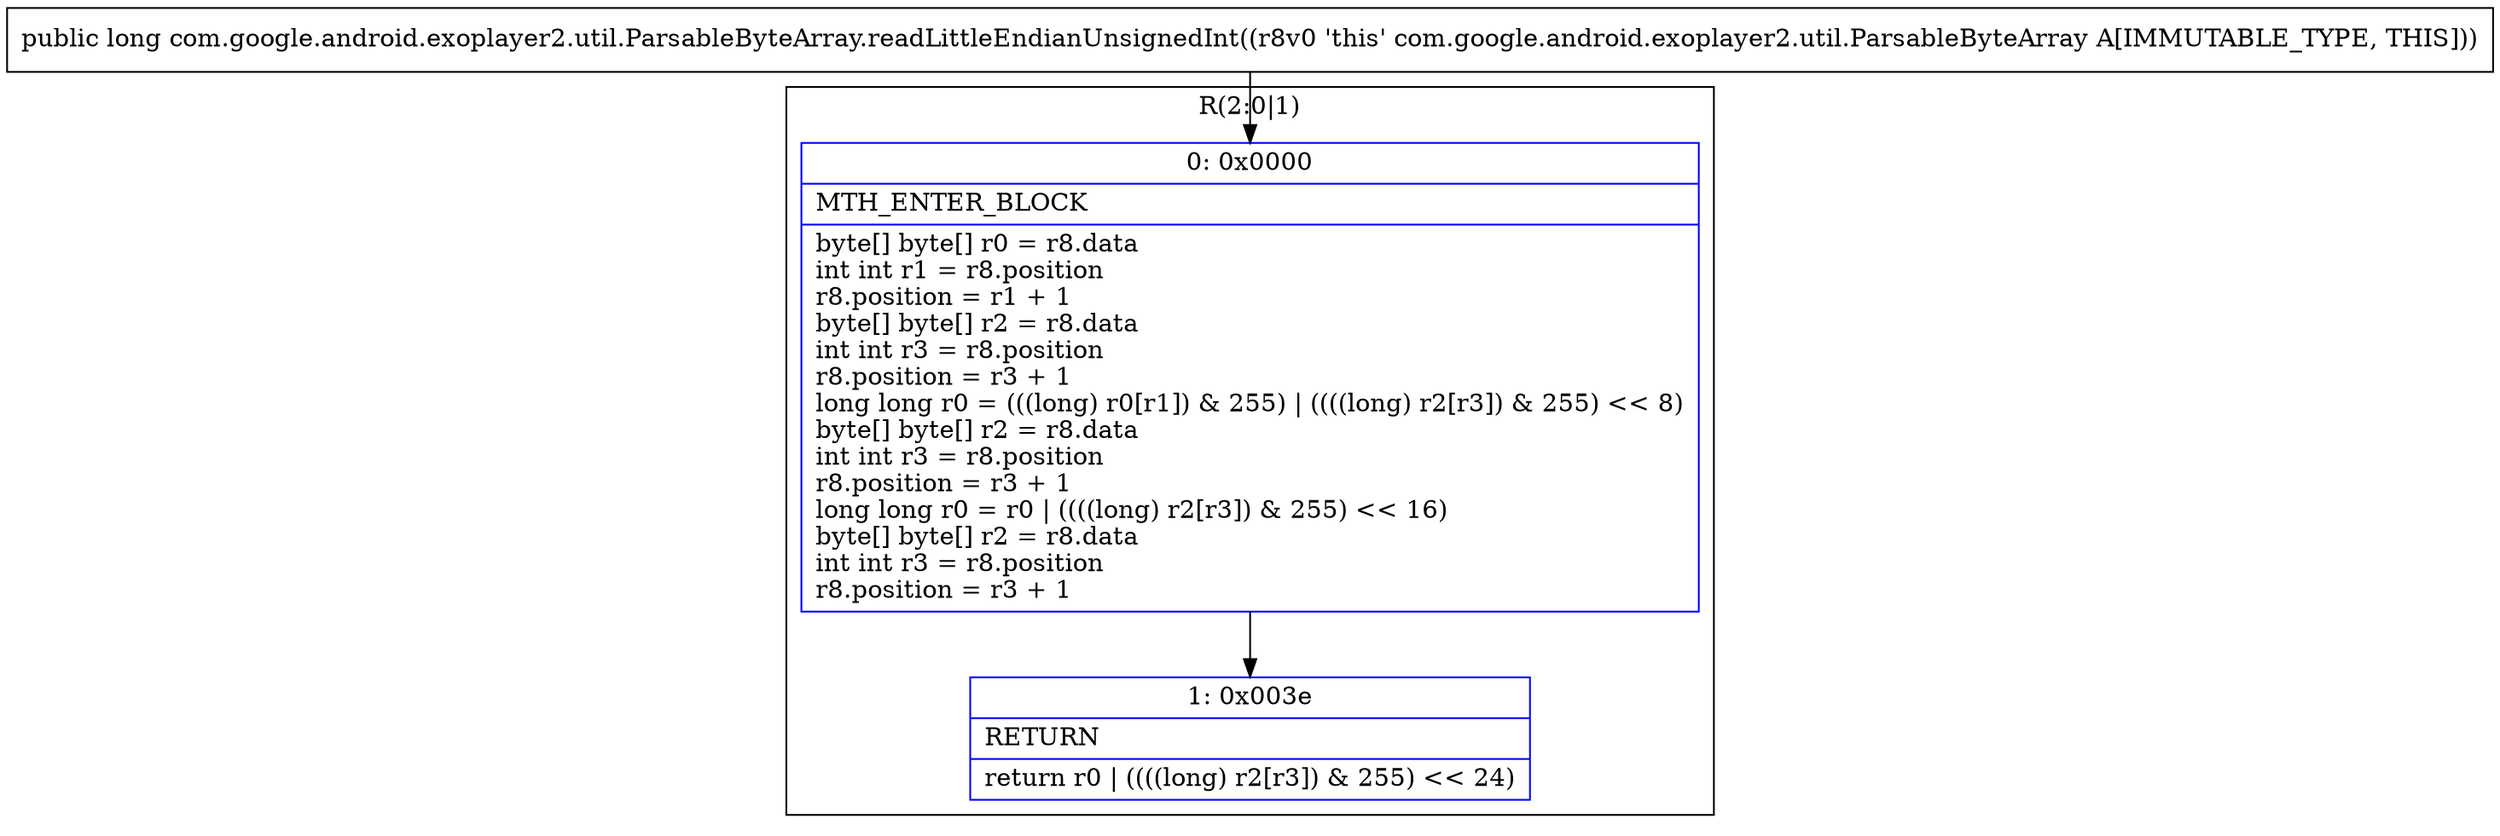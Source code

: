 digraph "CFG forcom.google.android.exoplayer2.util.ParsableByteArray.readLittleEndianUnsignedInt()J" {
subgraph cluster_Region_1757748623 {
label = "R(2:0|1)";
node [shape=record,color=blue];
Node_0 [shape=record,label="{0\:\ 0x0000|MTH_ENTER_BLOCK\l|byte[] byte[] r0 = r8.data\lint int r1 = r8.position\lr8.position = r1 + 1\lbyte[] byte[] r2 = r8.data\lint int r3 = r8.position\lr8.position = r3 + 1\llong long r0 = (((long) r0[r1]) & 255) \| ((((long) r2[r3]) & 255) \<\< 8)\lbyte[] byte[] r2 = r8.data\lint int r3 = r8.position\lr8.position = r3 + 1\llong long r0 = r0 \| ((((long) r2[r3]) & 255) \<\< 16)\lbyte[] byte[] r2 = r8.data\lint int r3 = r8.position\lr8.position = r3 + 1\l}"];
Node_1 [shape=record,label="{1\:\ 0x003e|RETURN\l|return r0 \| ((((long) r2[r3]) & 255) \<\< 24)\l}"];
}
MethodNode[shape=record,label="{public long com.google.android.exoplayer2.util.ParsableByteArray.readLittleEndianUnsignedInt((r8v0 'this' com.google.android.exoplayer2.util.ParsableByteArray A[IMMUTABLE_TYPE, THIS])) }"];
MethodNode -> Node_0;
Node_0 -> Node_1;
}

